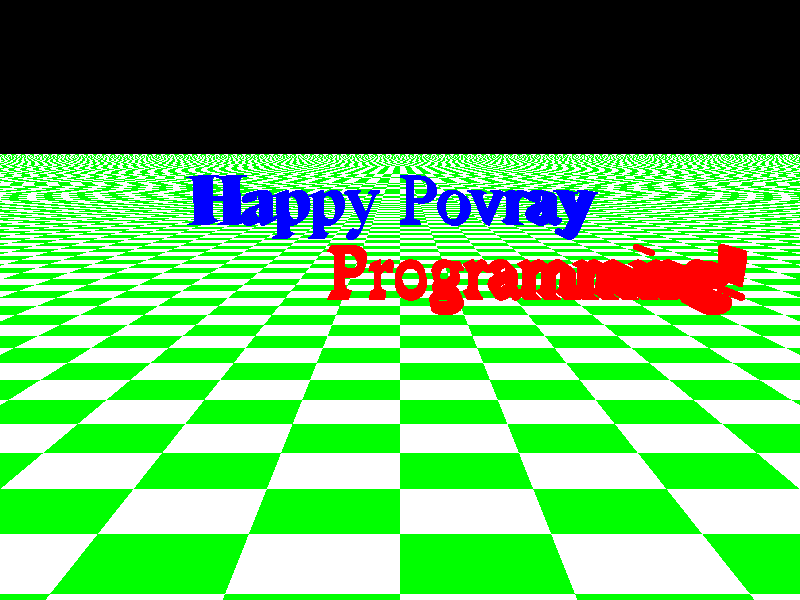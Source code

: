 // simple test of text - based on the tutorial at:
// http://www.povray.org/documentation/view/3.6.0/65/

#include "colors.inc"
  camera {
    location <0, 2, -15>
    look_at 0
    angle 40
  }
  light_source { <500,500,-1000> White }
  plane {
    y,-0.5
    pigment { checker Green White }
  }

 text {
    ttf "timrom.ttf" "Programming!" 1, 0
    pigment { Red }
    translate <-1,0,0>
  }

text {
    ttf "timrom.ttf" "Happy Povray" 1, 0
    pigment { Blue }
    translate <-3,1,0.5>
  }
